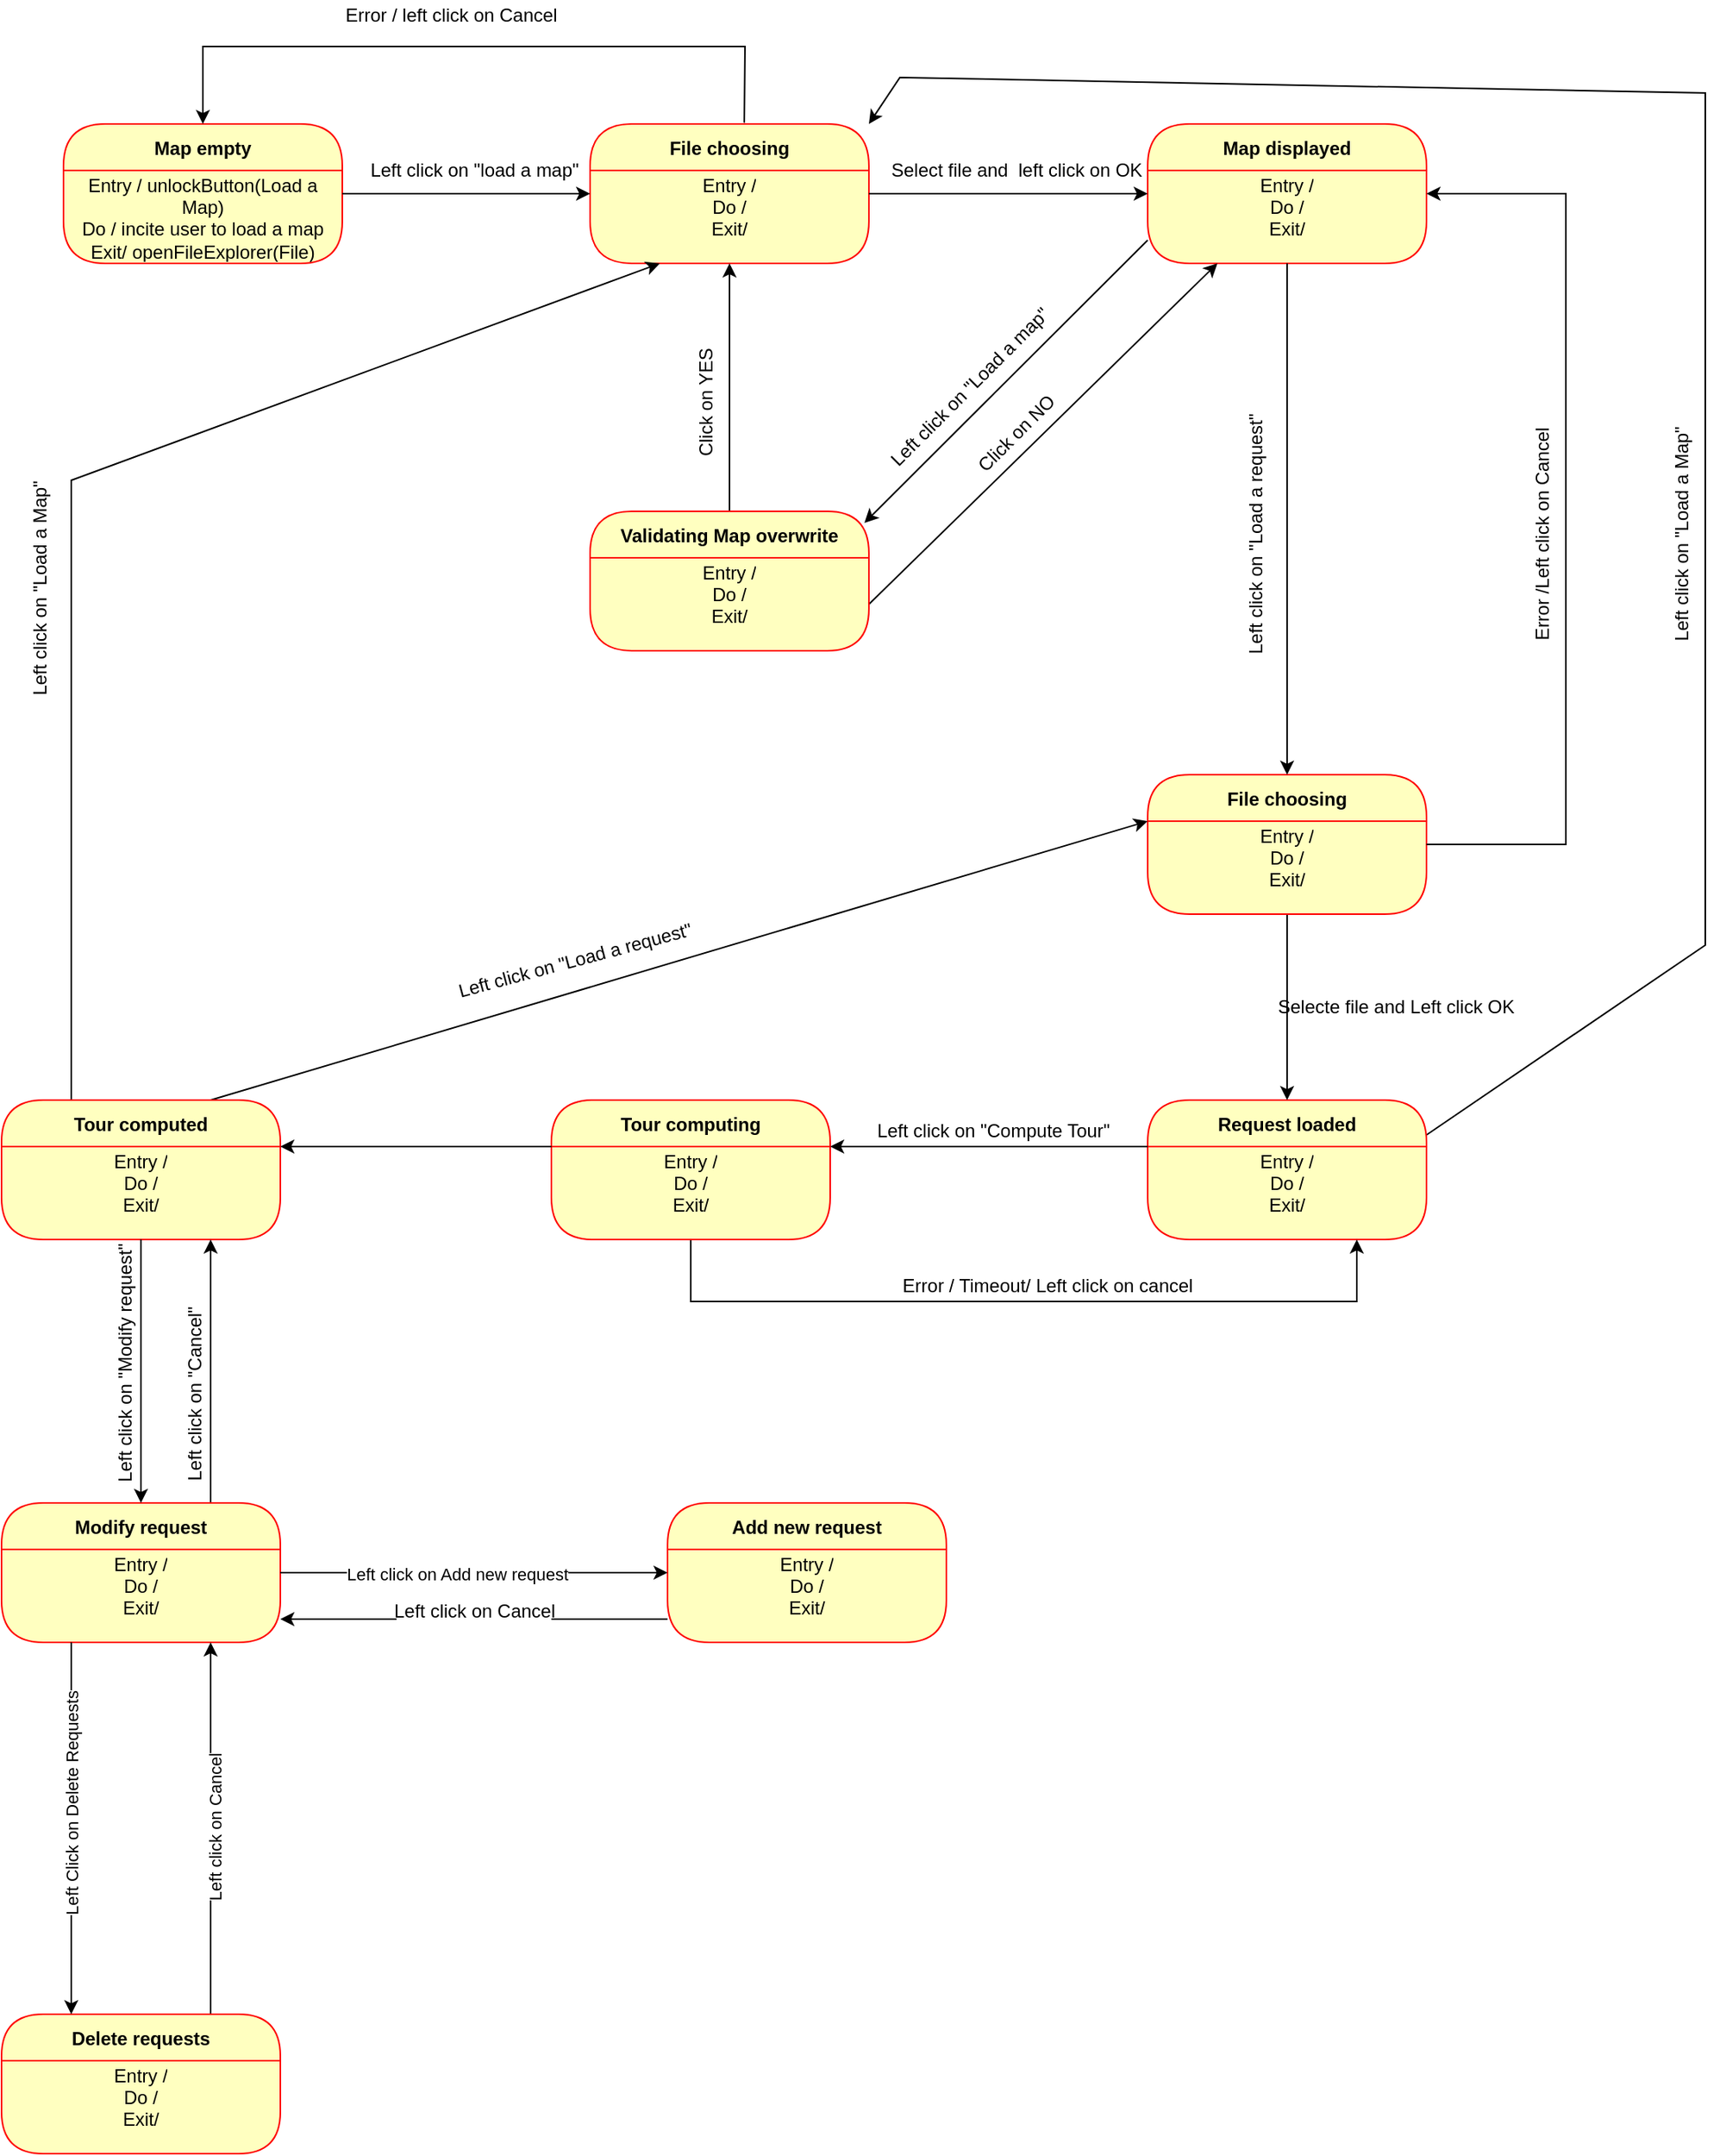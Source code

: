 <mxfile version="15.5.2" type="github">
  <diagram id="4HAEJHKkx17o9lUjrkPe" name="Page-1">
    <mxGraphModel dx="2254" dy="909" grid="1" gridSize="10" guides="1" tooltips="1" connect="1" arrows="1" fold="1" page="1" pageScale="1" pageWidth="827" pageHeight="1169" math="0" shadow="0">
      <root>
        <mxCell id="0" />
        <mxCell id="1" parent="0" />
        <mxCell id="JQ5LjAgzly_YhfliwwbK-14" value="Map empty" style="swimlane;fontStyle=1;align=center;verticalAlign=middle;childLayout=stackLayout;horizontal=1;startSize=30;horizontalStack=0;resizeParent=0;resizeLast=1;container=0;fontColor=#000000;collapsible=0;rounded=1;arcSize=30;strokeColor=#ff0000;fillColor=#ffffc0;swimlaneFillColor=#ffffc0;dropTarget=0;" vertex="1" parent="1">
          <mxGeometry x="60" y="110" width="180" height="90" as="geometry" />
        </mxCell>
        <mxCell id="JQ5LjAgzly_YhfliwwbK-15" value="&lt;div&gt;Entry / unlockButton(Load a Map)&lt;br&gt;&lt;/div&gt;&lt;div&gt;Do / incite user to load a map&lt;br&gt;&lt;/div&gt;&lt;div&gt;Exit/ openFileExplorer(File)&lt;/div&gt;&lt;div&gt;&lt;br&gt;&lt;/div&gt;&lt;div&gt;&lt;br&gt;&lt;/div&gt;&lt;div&gt;&lt;br&gt;&lt;/div&gt;" style="text;html=1;strokeColor=none;fillColor=none;align=center;verticalAlign=middle;spacingLeft=4;spacingRight=4;whiteSpace=wrap;overflow=hidden;rotatable=0;fontColor=#000000;" vertex="1" parent="JQ5LjAgzly_YhfliwwbK-14">
          <mxGeometry y="30" width="180" height="60" as="geometry" />
        </mxCell>
        <mxCell id="JQ5LjAgzly_YhfliwwbK-26" value="&lt;div&gt;Entry / unlockButton(Load a Map)&lt;br&gt;&lt;/div&gt;&lt;div&gt;Do / incite user to load a map&lt;br&gt;&lt;/div&gt;&lt;div&gt;Exit/ openFileExplorer()&lt;/div&gt;&lt;div&gt;&lt;br&gt;&lt;/div&gt;&lt;div&gt;&lt;br&gt;&lt;/div&gt;&lt;div&gt;&lt;br&gt;&lt;/div&gt;" style="text;html=1;strokeColor=none;fillColor=none;align=center;verticalAlign=middle;spacingLeft=4;spacingRight=4;whiteSpace=wrap;overflow=hidden;rotatable=0;fontColor=#000000;" vertex="1" parent="JQ5LjAgzly_YhfliwwbK-14">
          <mxGeometry y="90" width="180" as="geometry" />
        </mxCell>
        <mxCell id="JQ5LjAgzly_YhfliwwbK-21" value="File choosing" style="swimlane;fontStyle=1;align=center;verticalAlign=middle;childLayout=stackLayout;horizontal=1;startSize=30;horizontalStack=0;resizeParent=0;resizeLast=1;container=0;fontColor=#000000;collapsible=0;rounded=1;arcSize=30;strokeColor=#ff0000;fillColor=#ffffc0;swimlaneFillColor=#ffffc0;dropTarget=0;" vertex="1" parent="1">
          <mxGeometry x="400" y="110" width="180" height="90" as="geometry" />
        </mxCell>
        <mxCell id="JQ5LjAgzly_YhfliwwbK-22" value="&lt;div&gt;Entry /&lt;br&gt;&lt;/div&gt;&lt;div&gt;Do /&lt;/div&gt;&lt;div&gt;Exit/&lt;/div&gt;&lt;div&gt;&lt;br&gt;&lt;/div&gt;&lt;div&gt;&lt;br&gt;&lt;/div&gt;" style="text;html=1;strokeColor=none;fillColor=none;align=center;verticalAlign=middle;spacingLeft=4;spacingRight=4;whiteSpace=wrap;overflow=hidden;rotatable=0;fontColor=#000000;" vertex="1" parent="JQ5LjAgzly_YhfliwwbK-21">
          <mxGeometry y="30" width="180" height="60" as="geometry" />
        </mxCell>
        <mxCell id="JQ5LjAgzly_YhfliwwbK-43" value="&lt;div&gt;Entry /&lt;br&gt;&lt;/div&gt;&lt;div&gt;Do /&lt;/div&gt;&lt;div&gt;Exit/&lt;/div&gt;&lt;div&gt;&lt;br&gt;&lt;/div&gt;&lt;div&gt;&lt;br&gt;&lt;/div&gt;" style="text;html=1;strokeColor=none;fillColor=none;align=center;verticalAlign=middle;spacingLeft=4;spacingRight=4;whiteSpace=wrap;overflow=hidden;rotatable=0;fontColor=#000000;" vertex="1" parent="JQ5LjAgzly_YhfliwwbK-21">
          <mxGeometry y="90" width="180" as="geometry" />
        </mxCell>
        <mxCell id="JQ5LjAgzly_YhfliwwbK-80" style="edgeStyle=none;rounded=0;orthogonalLoop=1;jettySize=auto;html=1;exitX=0;exitY=0.75;exitDx=0;exitDy=0;entryX=0.984;entryY=0.083;entryDx=0;entryDy=0;entryPerimeter=0;" edge="1" parent="1" source="JQ5LjAgzly_YhfliwwbK-35" target="JQ5LjAgzly_YhfliwwbK-85">
          <mxGeometry relative="1" as="geometry">
            <mxPoint x="590" y="280" as="targetPoint" />
            <Array as="points" />
          </mxGeometry>
        </mxCell>
        <mxCell id="JQ5LjAgzly_YhfliwwbK-34" value="Map displayed" style="swimlane;fontStyle=1;align=center;verticalAlign=middle;childLayout=stackLayout;horizontal=1;startSize=30;horizontalStack=0;resizeParent=0;resizeLast=1;container=0;fontColor=#000000;collapsible=0;rounded=1;arcSize=30;strokeColor=#ff0000;fillColor=#ffffc0;swimlaneFillColor=#ffffc0;dropTarget=0;" vertex="1" parent="1">
          <mxGeometry x="760" y="110" width="180" height="90" as="geometry" />
        </mxCell>
        <mxCell id="JQ5LjAgzly_YhfliwwbK-35" value="&lt;div&gt;Entry /&lt;br&gt;&lt;/div&gt;&lt;div&gt;Do /&lt;/div&gt;&lt;div&gt;Exit/&lt;/div&gt;&lt;div&gt;&lt;br&gt;&lt;/div&gt;&lt;div&gt;&lt;br&gt;&lt;/div&gt;" style="text;html=1;strokeColor=none;fillColor=none;align=center;verticalAlign=middle;spacingLeft=4;spacingRight=4;whiteSpace=wrap;overflow=hidden;rotatable=0;fontColor=#000000;" vertex="1" parent="JQ5LjAgzly_YhfliwwbK-34">
          <mxGeometry y="30" width="180" height="60" as="geometry" />
        </mxCell>
        <mxCell id="JQ5LjAgzly_YhfliwwbK-36" value="&lt;div&gt;Entry /&lt;br&gt;&lt;/div&gt;&lt;div&gt;Do /&lt;/div&gt;&lt;div&gt;Exit/&lt;/div&gt;&lt;div&gt;&lt;br&gt;&lt;/div&gt;&lt;div&gt;&lt;br&gt;&lt;/div&gt;" style="text;html=1;strokeColor=none;fillColor=none;align=center;verticalAlign=middle;spacingLeft=4;spacingRight=4;whiteSpace=wrap;overflow=hidden;rotatable=0;fontColor=#000000;" vertex="1" parent="JQ5LjAgzly_YhfliwwbK-34">
          <mxGeometry y="90" width="180" as="geometry" />
        </mxCell>
        <mxCell id="JQ5LjAgzly_YhfliwwbK-39" value="" style="endArrow=classic;html=1;rounded=0;exitX=1;exitY=0.25;exitDx=0;exitDy=0;entryX=0;entryY=0.25;entryDx=0;entryDy=0;" edge="1" parent="1" source="JQ5LjAgzly_YhfliwwbK-15" target="JQ5LjAgzly_YhfliwwbK-22">
          <mxGeometry width="50" height="50" relative="1" as="geometry">
            <mxPoint x="420" y="380" as="sourcePoint" />
            <mxPoint x="470" y="330" as="targetPoint" />
          </mxGeometry>
        </mxCell>
        <mxCell id="JQ5LjAgzly_YhfliwwbK-45" value="&lt;div&gt;Left click on &quot;load a map&quot;&lt;/div&gt;" style="text;html=1;align=center;verticalAlign=middle;resizable=0;points=[];autosize=1;strokeColor=none;fillColor=none;" vertex="1" parent="1">
          <mxGeometry x="260" y="130" width="130" height="20" as="geometry" />
        </mxCell>
        <mxCell id="JQ5LjAgzly_YhfliwwbK-113" style="edgeStyle=none;rounded=0;orthogonalLoop=1;jettySize=auto;html=1;exitX=1;exitY=0.25;exitDx=0;exitDy=0;entryX=1;entryY=0;entryDx=0;entryDy=0;" edge="1" parent="1" source="JQ5LjAgzly_YhfliwwbK-46" target="JQ5LjAgzly_YhfliwwbK-21">
          <mxGeometry relative="1" as="geometry">
            <mxPoint x="1320" y="480" as="targetPoint" />
            <Array as="points">
              <mxPoint x="1120" y="640" />
              <mxPoint x="1120" y="90" />
              <mxPoint x="600" y="80" />
            </Array>
          </mxGeometry>
        </mxCell>
        <mxCell id="JQ5LjAgzly_YhfliwwbK-46" value="Request loaded" style="swimlane;fontStyle=1;align=center;verticalAlign=middle;childLayout=stackLayout;horizontal=1;startSize=30;horizontalStack=0;resizeParent=0;resizeLast=1;container=0;fontColor=#000000;collapsible=0;rounded=1;arcSize=30;strokeColor=#ff0000;fillColor=#ffffc0;swimlaneFillColor=#ffffc0;dropTarget=0;" vertex="1" parent="1">
          <mxGeometry x="760" y="740" width="180" height="90" as="geometry" />
        </mxCell>
        <mxCell id="JQ5LjAgzly_YhfliwwbK-47" value="&lt;div&gt;Entry /&lt;br&gt;&lt;/div&gt;&lt;div&gt;Do /&lt;/div&gt;&lt;div&gt;Exit/&lt;/div&gt;&lt;div&gt;&lt;br&gt;&lt;/div&gt;&lt;div&gt;&lt;br&gt;&lt;/div&gt;" style="text;html=1;strokeColor=none;fillColor=none;align=center;verticalAlign=middle;spacingLeft=4;spacingRight=4;whiteSpace=wrap;overflow=hidden;rotatable=0;fontColor=#000000;" vertex="1" parent="JQ5LjAgzly_YhfliwwbK-46">
          <mxGeometry y="30" width="180" height="60" as="geometry" />
        </mxCell>
        <mxCell id="JQ5LjAgzly_YhfliwwbK-96" value="&lt;div&gt;Entry /&lt;br&gt;&lt;/div&gt;&lt;div&gt;Do /&lt;/div&gt;&lt;div&gt;Exit/&lt;/div&gt;&lt;div&gt;&lt;br&gt;&lt;/div&gt;&lt;div&gt;&lt;br&gt;&lt;/div&gt;" style="text;html=1;strokeColor=none;fillColor=none;align=center;verticalAlign=middle;spacingLeft=4;spacingRight=4;whiteSpace=wrap;overflow=hidden;rotatable=0;fontColor=#000000;" vertex="1" parent="JQ5LjAgzly_YhfliwwbK-46">
          <mxGeometry y="90" width="180" as="geometry" />
        </mxCell>
        <mxCell id="JQ5LjAgzly_YhfliwwbK-55" style="edgeStyle=none;rounded=0;orthogonalLoop=1;jettySize=auto;html=1;exitX=0;exitY=0;exitDx=0;exitDy=0;entryX=0.5;entryY=0;entryDx=0;entryDy=0;" edge="1" parent="1" source="JQ5LjAgzly_YhfliwwbK-51" target="JQ5LjAgzly_YhfliwwbK-46">
          <mxGeometry relative="1" as="geometry">
            <mxPoint x="610" y="580" as="sourcePoint" />
            <mxPoint x="370" y="575" as="targetPoint" />
          </mxGeometry>
        </mxCell>
        <mxCell id="JQ5LjAgzly_YhfliwwbK-49" value="File choosing" style="swimlane;fontStyle=1;align=center;verticalAlign=middle;childLayout=stackLayout;horizontal=1;startSize=30;horizontalStack=0;resizeParent=0;resizeLast=1;container=0;fontColor=#000000;collapsible=0;rounded=1;arcSize=30;strokeColor=#ff0000;fillColor=#ffffc0;swimlaneFillColor=#ffffc0;dropTarget=0;" vertex="1" parent="1">
          <mxGeometry x="760" y="530" width="180" height="90" as="geometry" />
        </mxCell>
        <mxCell id="JQ5LjAgzly_YhfliwwbK-50" value="&lt;div&gt;Entry /&lt;br&gt;&lt;/div&gt;&lt;div&gt;Do /&lt;/div&gt;&lt;div&gt;Exit/&lt;/div&gt;&lt;div&gt;&lt;br&gt;&lt;/div&gt;&lt;div&gt;&lt;br&gt;&lt;/div&gt;" style="text;html=1;strokeColor=none;fillColor=none;align=center;verticalAlign=middle;spacingLeft=4;spacingRight=4;whiteSpace=wrap;overflow=hidden;rotatable=0;fontColor=#000000;" vertex="1" parent="JQ5LjAgzly_YhfliwwbK-49">
          <mxGeometry y="30" width="180" height="60" as="geometry" />
        </mxCell>
        <mxCell id="JQ5LjAgzly_YhfliwwbK-51" value="&lt;div&gt;Entry /&lt;br&gt;&lt;/div&gt;&lt;div&gt;Do /&lt;/div&gt;&lt;div&gt;Exit/&lt;/div&gt;&lt;div&gt;&lt;br&gt;&lt;/div&gt;&lt;div&gt;&lt;br&gt;&lt;/div&gt;" style="text;html=1;strokeColor=none;fillColor=none;align=center;verticalAlign=middle;spacingLeft=4;spacingRight=4;whiteSpace=wrap;overflow=hidden;rotatable=0;fontColor=#000000;" vertex="1" parent="JQ5LjAgzly_YhfliwwbK-49">
          <mxGeometry y="90" width="180" as="geometry" />
        </mxCell>
        <mxCell id="JQ5LjAgzly_YhfliwwbK-52" value="" style="endArrow=classic;html=1;rounded=0;exitX=0.5;exitY=1;exitDx=0;exitDy=0;entryX=0.5;entryY=0;entryDx=0;entryDy=0;" edge="1" parent="1" source="JQ5LjAgzly_YhfliwwbK-35" target="JQ5LjAgzly_YhfliwwbK-49">
          <mxGeometry width="50" height="50" relative="1" as="geometry">
            <mxPoint x="670" y="510" as="sourcePoint" />
            <mxPoint x="850" y="360" as="targetPoint" />
          </mxGeometry>
        </mxCell>
        <mxCell id="JQ5LjAgzly_YhfliwwbK-53" value="&lt;div&gt;Left click on &quot;Load a request&quot;&lt;/div&gt;" style="text;html=1;align=center;verticalAlign=middle;resizable=0;points=[];autosize=1;strokeColor=none;fillColor=none;rotation=-90;" vertex="1" parent="1">
          <mxGeometry x="760" y="365" width="140" height="20" as="geometry" />
        </mxCell>
        <mxCell id="JQ5LjAgzly_YhfliwwbK-56" value="Selecte file and Left click OK" style="text;html=1;align=center;verticalAlign=middle;resizable=0;points=[];autosize=1;strokeColor=none;fillColor=none;" vertex="1" parent="1">
          <mxGeometry x="850" y="670" width="140" height="20" as="geometry" />
        </mxCell>
        <mxCell id="JQ5LjAgzly_YhfliwwbK-58" value="Error / left click on Cancel" style="text;html=1;align=center;verticalAlign=middle;resizable=0;points=[];autosize=1;strokeColor=none;fillColor=none;" vertex="1" parent="1">
          <mxGeometry x="245" y="30" width="130" height="20" as="geometry" />
        </mxCell>
        <mxCell id="JQ5LjAgzly_YhfliwwbK-59" style="edgeStyle=none;rounded=0;orthogonalLoop=1;jettySize=auto;html=1;entryX=0.5;entryY=0;entryDx=0;entryDy=0;exitX=0.553;exitY=-0.009;exitDx=0;exitDy=0;exitPerimeter=0;" edge="1" parent="1" source="JQ5LjAgzly_YhfliwwbK-21" target="JQ5LjAgzly_YhfliwwbK-14">
          <mxGeometry relative="1" as="geometry">
            <Array as="points">
              <mxPoint x="500" y="60" />
              <mxPoint x="150" y="60" />
            </Array>
          </mxGeometry>
        </mxCell>
        <mxCell id="JQ5LjAgzly_YhfliwwbK-61" value="" style="endArrow=classic;html=1;rounded=0;exitX=1;exitY=0.25;exitDx=0;exitDy=0;entryX=1;entryY=0.25;entryDx=0;entryDy=0;" edge="1" parent="1" source="JQ5LjAgzly_YhfliwwbK-50" target="JQ5LjAgzly_YhfliwwbK-35">
          <mxGeometry width="50" height="50" relative="1" as="geometry">
            <mxPoint x="890" y="570" as="sourcePoint" />
            <mxPoint x="940" y="520" as="targetPoint" />
            <Array as="points">
              <mxPoint x="1030" y="575" />
              <mxPoint x="1030" y="155" />
            </Array>
          </mxGeometry>
        </mxCell>
        <mxCell id="JQ5LjAgzly_YhfliwwbK-62" value="Error /Left click on Cancel" style="text;html=1;align=center;verticalAlign=middle;resizable=0;points=[];autosize=1;strokeColor=none;fillColor=none;rotation=-90;" vertex="1" parent="1">
          <mxGeometry x="950" y="365" width="130" height="20" as="geometry" />
        </mxCell>
        <mxCell id="JQ5LjAgzly_YhfliwwbK-67" style="edgeStyle=none;rounded=0;orthogonalLoop=1;jettySize=auto;html=1;exitX=0.5;exitY=1;exitDx=0;exitDy=0;entryX=0.75;entryY=1;entryDx=0;entryDy=0;" edge="1" parent="1" source="JQ5LjAgzly_YhfliwwbK-65" target="JQ5LjAgzly_YhfliwwbK-47">
          <mxGeometry relative="1" as="geometry">
            <mxPoint x="880" y="835" as="targetPoint" />
            <Array as="points">
              <mxPoint x="465" y="870" />
              <mxPoint x="895" y="870" />
            </Array>
          </mxGeometry>
        </mxCell>
        <mxCell id="JQ5LjAgzly_YhfliwwbK-64" value="Tour computing" style="swimlane;fontStyle=1;align=center;verticalAlign=middle;childLayout=stackLayout;horizontal=1;startSize=30;horizontalStack=0;resizeParent=0;resizeLast=1;container=0;fontColor=#000000;collapsible=0;rounded=1;arcSize=30;strokeColor=#ff0000;fillColor=#ffffc0;swimlaneFillColor=#ffffc0;dropTarget=0;" vertex="1" parent="1">
          <mxGeometry x="375" y="740" width="180" height="90" as="geometry" />
        </mxCell>
        <mxCell id="JQ5LjAgzly_YhfliwwbK-65" value="&lt;div&gt;Entry /&lt;br&gt;&lt;/div&gt;&lt;div&gt;Do /&lt;/div&gt;&lt;div&gt;Exit/&lt;/div&gt;&lt;div&gt;&lt;br&gt;&lt;/div&gt;&lt;div&gt;&lt;br&gt;&lt;/div&gt;" style="text;html=1;strokeColor=none;fillColor=none;align=center;verticalAlign=middle;spacingLeft=4;spacingRight=4;whiteSpace=wrap;overflow=hidden;rotatable=0;fontColor=#000000;" vertex="1" parent="JQ5LjAgzly_YhfliwwbK-64">
          <mxGeometry y="30" width="180" height="60" as="geometry" />
        </mxCell>
        <mxCell id="JQ5LjAgzly_YhfliwwbK-66" value="" style="endArrow=classic;html=1;rounded=0;exitX=0;exitY=0;exitDx=0;exitDy=0;entryX=1;entryY=0;entryDx=0;entryDy=0;" edge="1" parent="1" source="JQ5LjAgzly_YhfliwwbK-47" target="JQ5LjAgzly_YhfliwwbK-65">
          <mxGeometry width="50" height="50" relative="1" as="geometry">
            <mxPoint x="620" y="710" as="sourcePoint" />
            <mxPoint x="670" y="660" as="targetPoint" />
            <Array as="points" />
          </mxGeometry>
        </mxCell>
        <mxCell id="JQ5LjAgzly_YhfliwwbK-68" value="Error / Timeout/ Left click on cancel" style="text;html=1;align=center;verticalAlign=middle;resizable=0;points=[];autosize=1;strokeColor=none;fillColor=none;rotation=0;" vertex="1" parent="1">
          <mxGeometry x="610" y="850" width="170" height="20" as="geometry" />
        </mxCell>
        <mxCell id="JQ5LjAgzly_YhfliwwbK-107" style="edgeStyle=none;rounded=0;orthogonalLoop=1;jettySize=auto;html=1;entryX=0.25;entryY=1;entryDx=0;entryDy=0;exitX=0.25;exitY=0;exitDx=0;exitDy=0;" edge="1" parent="1" source="JQ5LjAgzly_YhfliwwbK-69" target="JQ5LjAgzly_YhfliwwbK-21">
          <mxGeometry relative="1" as="geometry">
            <mxPoint x="50" y="580" as="sourcePoint" />
            <Array as="points">
              <mxPoint x="65" y="340" />
            </Array>
          </mxGeometry>
        </mxCell>
        <mxCell id="JQ5LjAgzly_YhfliwwbK-122" style="edgeStyle=none;rounded=0;orthogonalLoop=1;jettySize=auto;html=1;exitX=0.75;exitY=0;exitDx=0;exitDy=0;entryX=0;entryY=0;entryDx=0;entryDy=0;" edge="1" parent="1" source="JQ5LjAgzly_YhfliwwbK-69" target="JQ5LjAgzly_YhfliwwbK-50">
          <mxGeometry relative="1" as="geometry" />
        </mxCell>
        <mxCell id="JQ5LjAgzly_YhfliwwbK-69" value="Tour computed " style="swimlane;fontStyle=1;align=center;verticalAlign=middle;childLayout=stackLayout;horizontal=1;startSize=30;horizontalStack=0;resizeParent=0;resizeLast=1;container=0;fontColor=#000000;collapsible=0;rounded=1;arcSize=30;strokeColor=#ff0000;fillColor=#ffffc0;swimlaneFillColor=#ffffc0;dropTarget=0;" vertex="1" parent="1">
          <mxGeometry x="20" y="740" width="180" height="90" as="geometry" />
        </mxCell>
        <mxCell id="JQ5LjAgzly_YhfliwwbK-70" value="&lt;div&gt;Entry /&lt;br&gt;&lt;/div&gt;&lt;div&gt;Do /&lt;/div&gt;&lt;div&gt;Exit/&lt;/div&gt;&lt;div&gt;&lt;br&gt;&lt;/div&gt;&lt;div&gt;&lt;br&gt;&lt;/div&gt;" style="text;html=1;strokeColor=none;fillColor=none;align=center;verticalAlign=middle;spacingLeft=4;spacingRight=4;whiteSpace=wrap;overflow=hidden;rotatable=0;fontColor=#000000;" vertex="1" parent="JQ5LjAgzly_YhfliwwbK-69">
          <mxGeometry y="30" width="180" height="60" as="geometry" />
        </mxCell>
        <mxCell id="JQ5LjAgzly_YhfliwwbK-71" value="&lt;div&gt;Entry /&lt;br&gt;&lt;/div&gt;&lt;div&gt;Do /&lt;/div&gt;&lt;div&gt;Exit/&lt;/div&gt;&lt;div&gt;&lt;br&gt;&lt;/div&gt;&lt;div&gt;&lt;br&gt;&lt;/div&gt;" style="text;html=1;strokeColor=none;fillColor=none;align=center;verticalAlign=middle;spacingLeft=4;spacingRight=4;whiteSpace=wrap;overflow=hidden;rotatable=0;fontColor=#000000;" vertex="1" parent="JQ5LjAgzly_YhfliwwbK-69">
          <mxGeometry y="90" width="180" as="geometry" />
        </mxCell>
        <mxCell id="JQ5LjAgzly_YhfliwwbK-76" value="Left click on &quot;Compute Tour&quot;" style="text;html=1;align=center;verticalAlign=middle;resizable=0;points=[];autosize=1;strokeColor=none;fillColor=none;rotation=0;" vertex="1" parent="1">
          <mxGeometry x="590" y="750" width="140" height="20" as="geometry" />
        </mxCell>
        <mxCell id="JQ5LjAgzly_YhfliwwbK-77" style="edgeStyle=none;rounded=0;orthogonalLoop=1;jettySize=auto;html=1;exitX=0;exitY=0;exitDx=0;exitDy=0;entryX=1;entryY=0;entryDx=0;entryDy=0;" edge="1" parent="1" source="JQ5LjAgzly_YhfliwwbK-65" target="JQ5LjAgzly_YhfliwwbK-70">
          <mxGeometry relative="1" as="geometry" />
        </mxCell>
        <mxCell id="JQ5LjAgzly_YhfliwwbK-78" style="edgeStyle=none;rounded=0;orthogonalLoop=1;jettySize=auto;html=1;exitX=1;exitY=0.25;exitDx=0;exitDy=0;entryX=0;entryY=0.25;entryDx=0;entryDy=0;" edge="1" parent="1" source="JQ5LjAgzly_YhfliwwbK-22" target="JQ5LjAgzly_YhfliwwbK-35">
          <mxGeometry relative="1" as="geometry" />
        </mxCell>
        <mxCell id="JQ5LjAgzly_YhfliwwbK-79" value="Select file and&amp;nbsp; left click on OK" style="text;html=1;align=center;verticalAlign=middle;resizable=0;points=[];autosize=1;strokeColor=none;fillColor=none;" vertex="1" parent="1">
          <mxGeometry x="600" y="130" width="150" height="20" as="geometry" />
        </mxCell>
        <mxCell id="JQ5LjAgzly_YhfliwwbK-81" value="Left click on &quot;Load a map&quot;" style="text;html=1;align=center;verticalAlign=middle;resizable=0;points=[];autosize=1;strokeColor=none;fillColor=none;rotation=-45;" vertex="1" parent="1">
          <mxGeometry x="580" y="270" width="130" height="20" as="geometry" />
        </mxCell>
        <mxCell id="JQ5LjAgzly_YhfliwwbK-90" style="edgeStyle=none;rounded=0;orthogonalLoop=1;jettySize=auto;html=1;exitX=0.5;exitY=0;exitDx=0;exitDy=0;" edge="1" parent="1" source="JQ5LjAgzly_YhfliwwbK-85" target="JQ5LjAgzly_YhfliwwbK-22">
          <mxGeometry relative="1" as="geometry" />
        </mxCell>
        <mxCell id="JQ5LjAgzly_YhfliwwbK-92" style="edgeStyle=none;rounded=0;orthogonalLoop=1;jettySize=auto;html=1;exitX=1;exitY=0.5;exitDx=0;exitDy=0;entryX=0.25;entryY=1;entryDx=0;entryDy=0;" edge="1" parent="1" source="JQ5LjAgzly_YhfliwwbK-86" target="JQ5LjAgzly_YhfliwwbK-35">
          <mxGeometry relative="1" as="geometry" />
        </mxCell>
        <mxCell id="JQ5LjAgzly_YhfliwwbK-85" value="Validating Map overwrite" style="swimlane;fontStyle=1;align=center;verticalAlign=middle;childLayout=stackLayout;horizontal=1;startSize=30;horizontalStack=0;resizeParent=0;resizeLast=1;container=0;fontColor=#000000;collapsible=0;rounded=1;arcSize=30;strokeColor=#ff0000;fillColor=#ffffc0;swimlaneFillColor=#ffffc0;dropTarget=0;" vertex="1" parent="1">
          <mxGeometry x="400" y="360" width="180" height="90" as="geometry" />
        </mxCell>
        <mxCell id="JQ5LjAgzly_YhfliwwbK-86" value="&lt;div&gt;Entry /&lt;br&gt;&lt;/div&gt;&lt;div&gt;Do /&lt;/div&gt;&lt;div&gt;Exit/&lt;/div&gt;&lt;div&gt;&lt;br&gt;&lt;/div&gt;&lt;div&gt;&lt;br&gt;&lt;/div&gt;" style="text;html=1;strokeColor=none;fillColor=none;align=center;verticalAlign=middle;spacingLeft=4;spacingRight=4;whiteSpace=wrap;overflow=hidden;rotatable=0;fontColor=#000000;" vertex="1" parent="JQ5LjAgzly_YhfliwwbK-85">
          <mxGeometry y="30" width="180" height="60" as="geometry" />
        </mxCell>
        <mxCell id="JQ5LjAgzly_YhfliwwbK-87" value="&lt;div&gt;Entry /&lt;br&gt;&lt;/div&gt;&lt;div&gt;Do /&lt;/div&gt;&lt;div&gt;Exit/&lt;/div&gt;&lt;div&gt;&lt;br&gt;&lt;/div&gt;&lt;div&gt;&lt;br&gt;&lt;/div&gt;" style="text;html=1;strokeColor=none;fillColor=none;align=center;verticalAlign=middle;spacingLeft=4;spacingRight=4;whiteSpace=wrap;overflow=hidden;rotatable=0;fontColor=#000000;" vertex="1" parent="JQ5LjAgzly_YhfliwwbK-85">
          <mxGeometry y="90" width="180" as="geometry" />
        </mxCell>
        <mxCell id="JQ5LjAgzly_YhfliwwbK-91" value="Click on YES" style="text;html=1;align=center;verticalAlign=middle;resizable=0;points=[];autosize=1;strokeColor=none;fillColor=none;rotation=-90;" vertex="1" parent="1">
          <mxGeometry x="440" y="280" width="70" height="20" as="geometry" />
        </mxCell>
        <mxCell id="JQ5LjAgzly_YhfliwwbK-93" value="Click on NO" style="text;html=1;align=center;verticalAlign=middle;resizable=0;points=[];autosize=1;strokeColor=none;fillColor=none;rotation=-45;" vertex="1" parent="1">
          <mxGeometry x="640" y="300" width="70" height="20" as="geometry" />
        </mxCell>
        <mxCell id="JQ5LjAgzly_YhfliwwbK-124" style="edgeStyle=none;rounded=0;orthogonalLoop=1;jettySize=auto;html=1;exitX=0.75;exitY=0;exitDx=0;exitDy=0;entryX=0.75;entryY=1;entryDx=0;entryDy=0;" edge="1" parent="1" source="JQ5LjAgzly_YhfliwwbK-99" target="JQ5LjAgzly_YhfliwwbK-70">
          <mxGeometry relative="1" as="geometry" />
        </mxCell>
        <mxCell id="JQ5LjAgzly_YhfliwwbK-99" value="Modify request" style="swimlane;fontStyle=1;align=center;verticalAlign=middle;childLayout=stackLayout;horizontal=1;startSize=30;horizontalStack=0;resizeParent=0;resizeLast=1;container=0;fontColor=#000000;collapsible=0;rounded=1;arcSize=30;strokeColor=#ff0000;fillColor=#ffffc0;swimlaneFillColor=#ffffc0;dropTarget=0;" vertex="1" parent="1">
          <mxGeometry x="20" y="1000" width="180" height="90" as="geometry" />
        </mxCell>
        <mxCell id="JQ5LjAgzly_YhfliwwbK-100" value="&lt;div&gt;Entry /&lt;br&gt;&lt;/div&gt;&lt;div&gt;Do /&lt;/div&gt;&lt;div&gt;Exit/&lt;/div&gt;&lt;div&gt;&lt;br&gt;&lt;/div&gt;&lt;div&gt;&lt;br&gt;&lt;/div&gt;" style="text;html=1;strokeColor=none;fillColor=none;align=center;verticalAlign=middle;spacingLeft=4;spacingRight=4;whiteSpace=wrap;overflow=hidden;rotatable=0;fontColor=#000000;" vertex="1" parent="JQ5LjAgzly_YhfliwwbK-99">
          <mxGeometry y="30" width="180" height="60" as="geometry" />
        </mxCell>
        <mxCell id="JQ5LjAgzly_YhfliwwbK-101" value="&lt;div&gt;Entry /&lt;br&gt;&lt;/div&gt;&lt;div&gt;Do /&lt;/div&gt;&lt;div&gt;Exit/&lt;/div&gt;&lt;div&gt;&lt;br&gt;&lt;/div&gt;&lt;div&gt;&lt;br&gt;&lt;/div&gt;" style="text;html=1;strokeColor=none;fillColor=none;align=center;verticalAlign=middle;spacingLeft=4;spacingRight=4;whiteSpace=wrap;overflow=hidden;rotatable=0;fontColor=#000000;" vertex="1" parent="JQ5LjAgzly_YhfliwwbK-99">
          <mxGeometry y="90" width="180" as="geometry" />
        </mxCell>
        <mxCell id="JQ5LjAgzly_YhfliwwbK-108" value="Left click on &quot;Load a Map&quot;" style="text;html=1;align=center;verticalAlign=middle;resizable=0;points=[];autosize=1;strokeColor=none;fillColor=none;rotation=-90;" vertex="1" parent="1">
          <mxGeometry x="-20" y="400" width="130" height="20" as="geometry" />
        </mxCell>
        <mxCell id="JQ5LjAgzly_YhfliwwbK-114" value="Left click on &quot;Load a Map&quot;" style="text;html=1;align=center;verticalAlign=middle;resizable=0;points=[];autosize=1;strokeColor=none;fillColor=none;rotation=-90;" vertex="1" parent="1">
          <mxGeometry x="1040" y="365" width="130" height="20" as="geometry" />
        </mxCell>
        <mxCell id="JQ5LjAgzly_YhfliwwbK-120" style="edgeStyle=none;rounded=0;orthogonalLoop=1;jettySize=auto;html=1;exitX=0.5;exitY=1;exitDx=0;exitDy=0;entryX=0.5;entryY=0;entryDx=0;entryDy=0;" edge="1" parent="1" source="JQ5LjAgzly_YhfliwwbK-70" target="JQ5LjAgzly_YhfliwwbK-99">
          <mxGeometry relative="1" as="geometry" />
        </mxCell>
        <mxCell id="JQ5LjAgzly_YhfliwwbK-121" value="Left click on &quot;Modify request&quot;" style="text;html=1;align=center;verticalAlign=middle;resizable=0;points=[];autosize=1;strokeColor=none;fillColor=none;rotation=-90;" vertex="1" parent="1">
          <mxGeometry x="30" y="900" width="140" height="20" as="geometry" />
        </mxCell>
        <mxCell id="JQ5LjAgzly_YhfliwwbK-123" value="&lt;div&gt;Left click on &quot;Load a request&quot;&lt;/div&gt;" style="text;html=1;align=center;verticalAlign=middle;resizable=0;points=[];autosize=1;strokeColor=none;fillColor=none;rotation=-15;" vertex="1" parent="1">
          <mxGeometry x="320" y="640" width="140" height="20" as="geometry" />
        </mxCell>
        <mxCell id="JQ5LjAgzly_YhfliwwbK-125" value="Left click on &quot;Cancel&quot;" style="text;html=1;align=center;verticalAlign=middle;resizable=0;points=[];autosize=1;strokeColor=none;fillColor=none;rotation=-90;" vertex="1" parent="1">
          <mxGeometry x="90" y="920" width="110" height="20" as="geometry" />
        </mxCell>
        <mxCell id="JQ5LjAgzly_YhfliwwbK-127" value="Add new request" style="swimlane;fontStyle=1;align=center;verticalAlign=middle;childLayout=stackLayout;horizontal=1;startSize=30;horizontalStack=0;resizeParent=0;resizeLast=1;container=0;fontColor=#000000;collapsible=0;rounded=1;arcSize=30;strokeColor=#ff0000;fillColor=#ffffc0;swimlaneFillColor=#ffffc0;dropTarget=0;" vertex="1" parent="1">
          <mxGeometry x="450" y="1000" width="180" height="90" as="geometry" />
        </mxCell>
        <mxCell id="JQ5LjAgzly_YhfliwwbK-128" value="&lt;div&gt;Entry /&lt;br&gt;&lt;/div&gt;&lt;div&gt;Do /&lt;/div&gt;&lt;div&gt;Exit/&lt;/div&gt;&lt;div&gt;&lt;br&gt;&lt;/div&gt;&lt;div&gt;&lt;br&gt;&lt;/div&gt;" style="text;html=1;strokeColor=none;fillColor=none;align=center;verticalAlign=middle;spacingLeft=4;spacingRight=4;whiteSpace=wrap;overflow=hidden;rotatable=0;fontColor=#000000;" vertex="1" parent="JQ5LjAgzly_YhfliwwbK-127">
          <mxGeometry y="30" width="180" height="60" as="geometry" />
        </mxCell>
        <mxCell id="JQ5LjAgzly_YhfliwwbK-129" value="&lt;div&gt;Entry /&lt;br&gt;&lt;/div&gt;&lt;div&gt;Do /&lt;/div&gt;&lt;div&gt;Exit/&lt;/div&gt;&lt;div&gt;&lt;br&gt;&lt;/div&gt;&lt;div&gt;&lt;br&gt;&lt;/div&gt;" style="text;html=1;strokeColor=none;fillColor=none;align=center;verticalAlign=middle;spacingLeft=4;spacingRight=4;whiteSpace=wrap;overflow=hidden;rotatable=0;fontColor=#000000;" vertex="1" parent="JQ5LjAgzly_YhfliwwbK-127">
          <mxGeometry y="90" width="180" as="geometry" />
        </mxCell>
        <mxCell id="JQ5LjAgzly_YhfliwwbK-130" style="edgeStyle=none;rounded=0;orthogonalLoop=1;jettySize=auto;html=1;exitX=1;exitY=0.25;exitDx=0;exitDy=0;entryX=0;entryY=0.25;entryDx=0;entryDy=0;" edge="1" parent="1" source="JQ5LjAgzly_YhfliwwbK-100" target="JQ5LjAgzly_YhfliwwbK-128">
          <mxGeometry relative="1" as="geometry" />
        </mxCell>
        <mxCell id="JQ5LjAgzly_YhfliwwbK-135" value="Left click on Add new request" style="edgeLabel;html=1;align=center;verticalAlign=middle;resizable=0;points=[];" vertex="1" connectable="0" parent="JQ5LjAgzly_YhfliwwbK-130">
          <mxGeometry x="-0.089" y="-1" relative="1" as="geometry">
            <mxPoint as="offset" />
          </mxGeometry>
        </mxCell>
        <mxCell id="JQ5LjAgzly_YhfliwwbK-131" style="edgeStyle=none;rounded=0;orthogonalLoop=1;jettySize=auto;html=1;exitX=0;exitY=0.75;exitDx=0;exitDy=0;entryX=1;entryY=0.75;entryDx=0;entryDy=0;startArrow=none;" edge="1" parent="1" source="JQ5LjAgzly_YhfliwwbK-132" target="JQ5LjAgzly_YhfliwwbK-100">
          <mxGeometry relative="1" as="geometry" />
        </mxCell>
        <mxCell id="JQ5LjAgzly_YhfliwwbK-132" value="Left click on Cancel" style="text;html=1;align=center;verticalAlign=middle;resizable=0;points=[];autosize=1;strokeColor=none;fillColor=none;" vertex="1" parent="1">
          <mxGeometry x="275" y="1060" width="100" height="20" as="geometry" />
        </mxCell>
        <mxCell id="JQ5LjAgzly_YhfliwwbK-134" value="" style="edgeStyle=none;rounded=0;orthogonalLoop=1;jettySize=auto;html=1;exitX=0;exitY=0.75;exitDx=0;exitDy=0;entryX=1;entryY=0.75;entryDx=0;entryDy=0;endArrow=none;" edge="1" parent="1" source="JQ5LjAgzly_YhfliwwbK-128" target="JQ5LjAgzly_YhfliwwbK-132">
          <mxGeometry relative="1" as="geometry">
            <mxPoint x="450" y="1075" as="sourcePoint" />
            <mxPoint x="200" y="1075" as="targetPoint" />
          </mxGeometry>
        </mxCell>
        <mxCell id="JQ5LjAgzly_YhfliwwbK-144" style="edgeStyle=none;rounded=0;orthogonalLoop=1;jettySize=auto;html=1;exitX=0.75;exitY=0;exitDx=0;exitDy=0;entryX=0.75;entryY=1;entryDx=0;entryDy=0;" edge="1" parent="1" source="JQ5LjAgzly_YhfliwwbK-139" target="JQ5LjAgzly_YhfliwwbK-100">
          <mxGeometry relative="1" as="geometry" />
        </mxCell>
        <mxCell id="JQ5LjAgzly_YhfliwwbK-145" value="&lt;div&gt;Left click on Cancel&lt;/div&gt;" style="edgeLabel;html=1;align=center;verticalAlign=middle;resizable=0;points=[];rotation=-90;" vertex="1" connectable="0" parent="JQ5LjAgzly_YhfliwwbK-144">
          <mxGeometry x="0.236" y="-3" relative="1" as="geometry">
            <mxPoint y="28" as="offset" />
          </mxGeometry>
        </mxCell>
        <mxCell id="JQ5LjAgzly_YhfliwwbK-139" value="Delete requests" style="swimlane;fontStyle=1;align=center;verticalAlign=middle;childLayout=stackLayout;horizontal=1;startSize=30;horizontalStack=0;resizeParent=0;resizeLast=1;container=0;fontColor=#000000;collapsible=0;rounded=1;arcSize=30;strokeColor=#ff0000;fillColor=#ffffc0;swimlaneFillColor=#ffffc0;dropTarget=0;" vertex="1" parent="1">
          <mxGeometry x="20" y="1330" width="180" height="90" as="geometry" />
        </mxCell>
        <mxCell id="JQ5LjAgzly_YhfliwwbK-140" value="&lt;div&gt;Entry /&lt;br&gt;&lt;/div&gt;&lt;div&gt;Do /&lt;/div&gt;&lt;div&gt;Exit/&lt;/div&gt;&lt;div&gt;&lt;br&gt;&lt;/div&gt;&lt;div&gt;&lt;br&gt;&lt;/div&gt;" style="text;html=1;strokeColor=none;fillColor=none;align=center;verticalAlign=middle;spacingLeft=4;spacingRight=4;whiteSpace=wrap;overflow=hidden;rotatable=0;fontColor=#000000;" vertex="1" parent="JQ5LjAgzly_YhfliwwbK-139">
          <mxGeometry y="30" width="180" height="60" as="geometry" />
        </mxCell>
        <mxCell id="JQ5LjAgzly_YhfliwwbK-141" value="&lt;div&gt;Entry /&lt;br&gt;&lt;/div&gt;&lt;div&gt;Do /&lt;/div&gt;&lt;div&gt;Exit/&lt;/div&gt;&lt;div&gt;&lt;br&gt;&lt;/div&gt;&lt;div&gt;&lt;br&gt;&lt;/div&gt;" style="text;html=1;strokeColor=none;fillColor=none;align=center;verticalAlign=middle;spacingLeft=4;spacingRight=4;whiteSpace=wrap;overflow=hidden;rotatable=0;fontColor=#000000;" vertex="1" parent="JQ5LjAgzly_YhfliwwbK-139">
          <mxGeometry y="90" width="180" as="geometry" />
        </mxCell>
        <mxCell id="JQ5LjAgzly_YhfliwwbK-143" style="edgeStyle=none;rounded=0;orthogonalLoop=1;jettySize=auto;html=1;exitX=0.25;exitY=1;exitDx=0;exitDy=0;entryX=0.25;entryY=0;entryDx=0;entryDy=0;" edge="1" parent="1" source="JQ5LjAgzly_YhfliwwbK-100" target="JQ5LjAgzly_YhfliwwbK-139">
          <mxGeometry relative="1" as="geometry" />
        </mxCell>
        <mxCell id="JQ5LjAgzly_YhfliwwbK-146" value="&lt;div&gt;Left Click on Delete Requests&lt;/div&gt;" style="edgeLabel;html=1;align=center;verticalAlign=middle;resizable=0;points=[];rotation=-90;" vertex="1" connectable="0" parent="JQ5LjAgzly_YhfliwwbK-143">
          <mxGeometry x="-0.133" relative="1" as="geometry">
            <mxPoint as="offset" />
          </mxGeometry>
        </mxCell>
      </root>
    </mxGraphModel>
  </diagram>
</mxfile>
